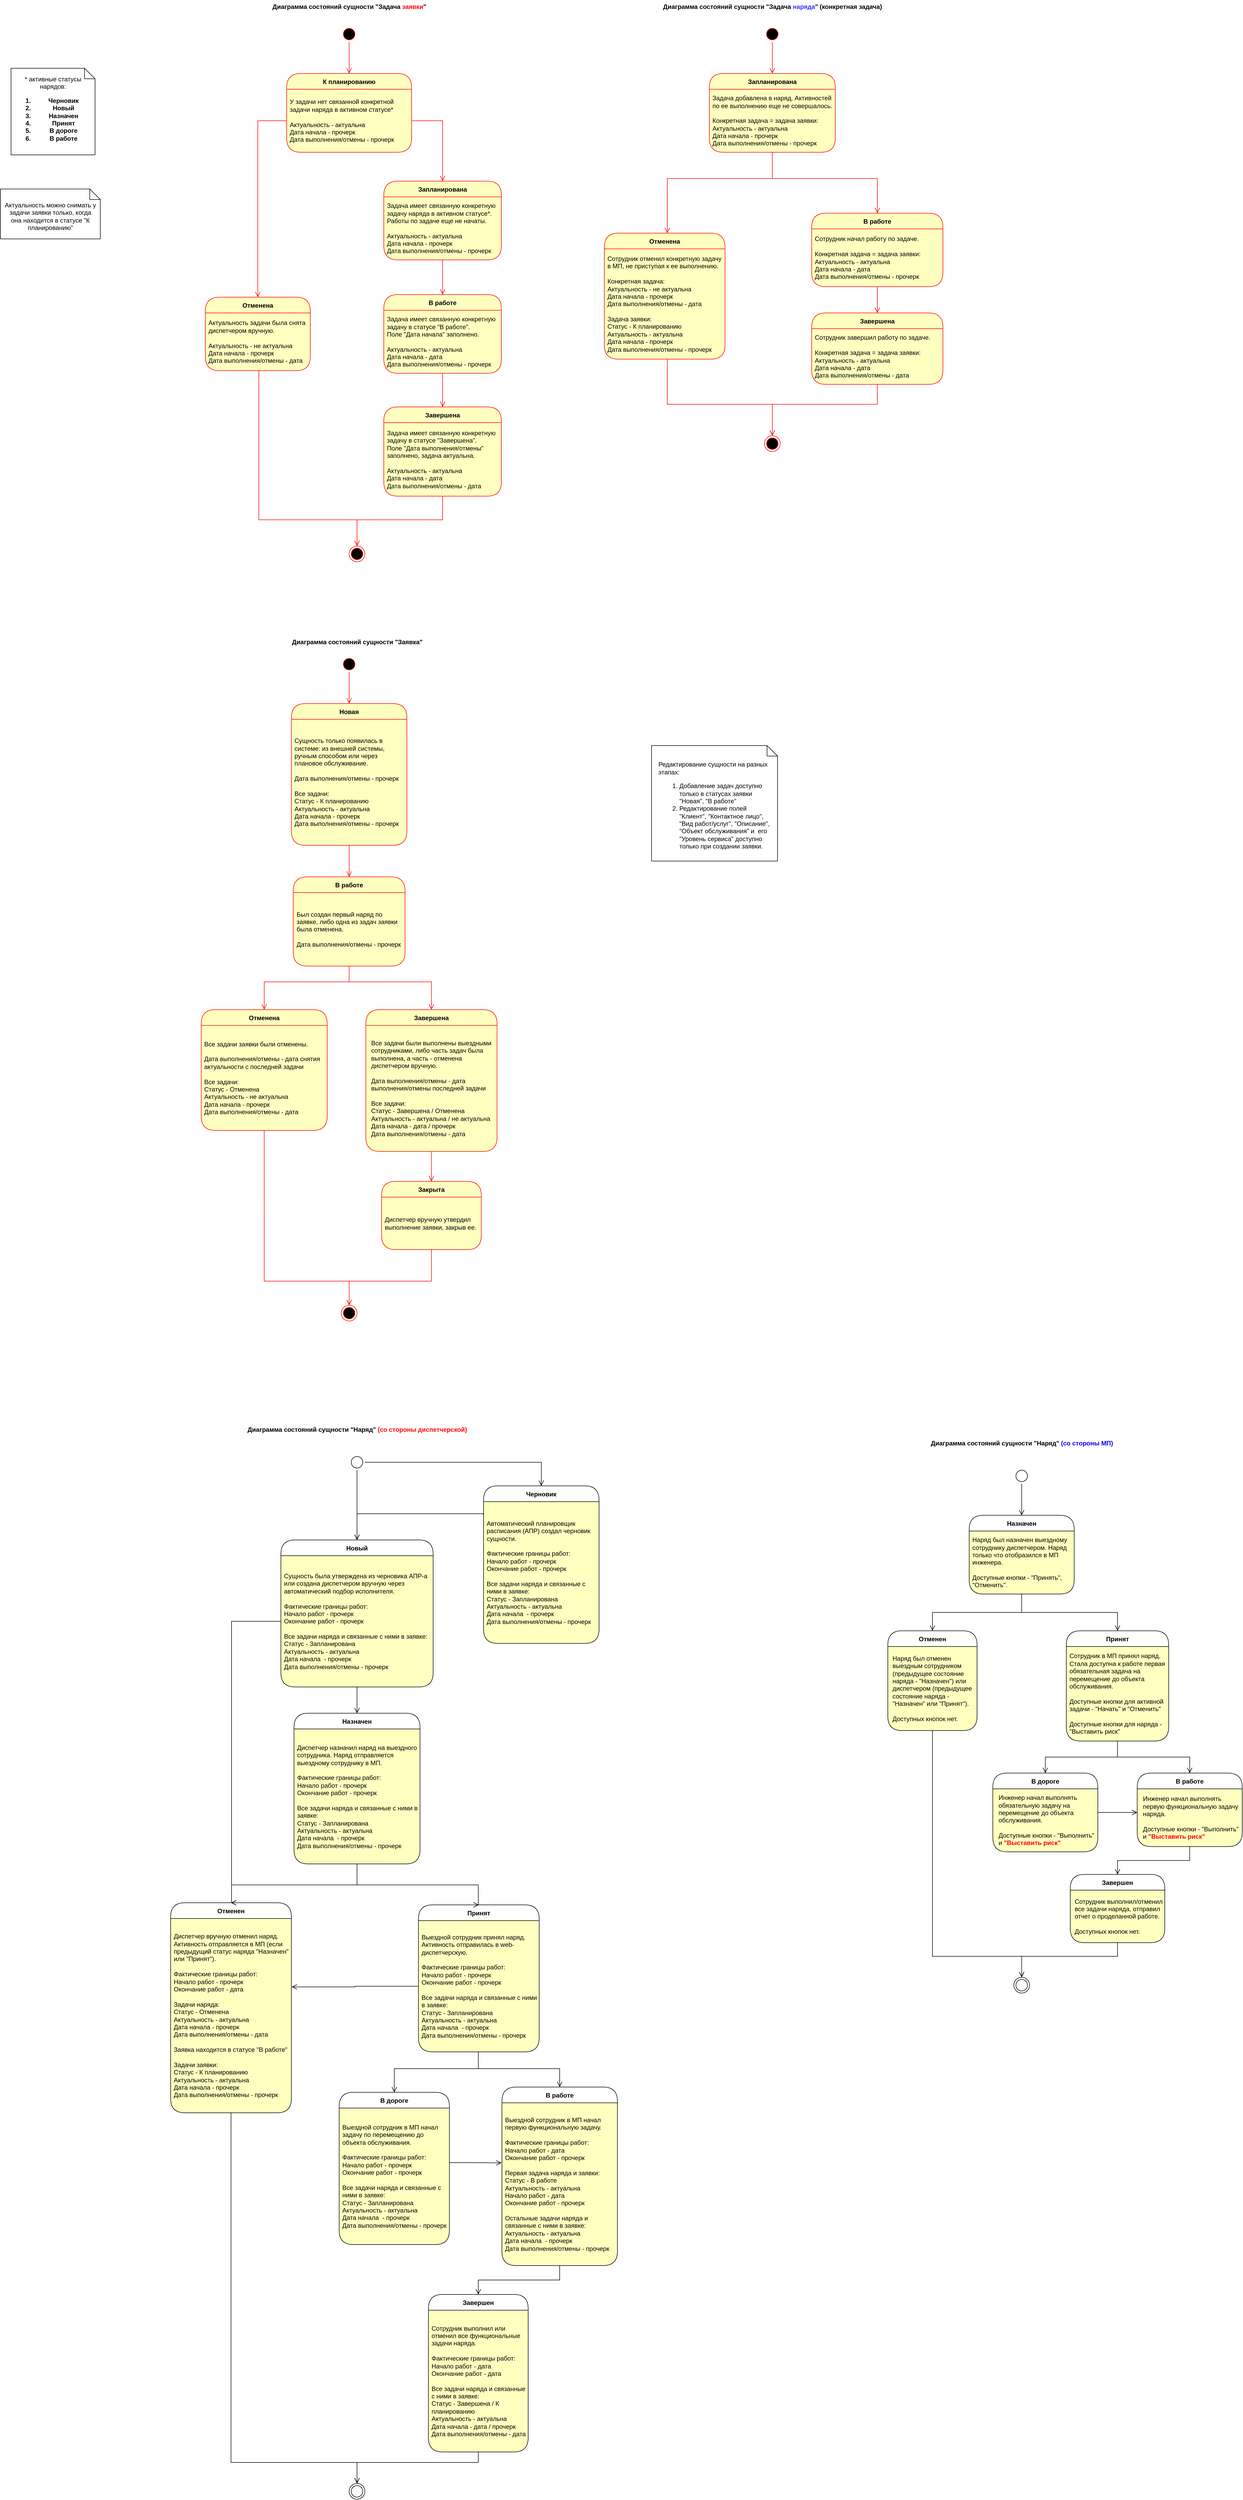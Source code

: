 <mxfile version="22.1.11" type="github">
  <diagram name="Страница 1" id="AgQiqrcBvpjqdOuLyIjS">
    <mxGraphModel dx="1914" dy="2417" grid="1" gridSize="10" guides="1" tooltips="1" connect="1" arrows="1" fold="1" page="0" pageScale="1" pageWidth="583" pageHeight="827" background="none" math="0" shadow="0">
      <root>
        <mxCell id="0" />
        <mxCell id="1" parent="0" />
        <mxCell id="dgGzlgY4AkJJ5bdUNwzD-1" value="Диаграмма состояний сущности &quot;Задача &lt;font color=&quot;#ff0000&quot;&gt;заявки&lt;/font&gt;&quot;" style="text;align=center;fontStyle=1;verticalAlign=middle;spacingLeft=3;spacingRight=3;strokeColor=none;rotatable=0;points=[[0,0.5],[1,0.5]];portConstraint=eastwest;html=1;" parent="1" vertex="1">
          <mxGeometry x="374" y="10" width="80" height="26" as="geometry" />
        </mxCell>
        <mxCell id="dgGzlgY4AkJJ5bdUNwzD-5" value="" style="ellipse;html=1;shape=startState;fillColor=#000000;strokeColor=#ff0000;" parent="1" vertex="1">
          <mxGeometry x="399" y="60" width="30" height="30" as="geometry" />
        </mxCell>
        <mxCell id="dgGzlgY4AkJJ5bdUNwzD-6" value="" style="edgeStyle=orthogonalEdgeStyle;html=1;verticalAlign=bottom;endArrow=open;endSize=8;strokeColor=#ff0000;rounded=0;" parent="1" source="dgGzlgY4AkJJ5bdUNwzD-5" edge="1">
          <mxGeometry relative="1" as="geometry">
            <mxPoint x="414" y="150" as="targetPoint" />
          </mxGeometry>
        </mxCell>
        <mxCell id="dgGzlgY4AkJJ5bdUNwzD-7" value="К планированию" style="swimlane;fontStyle=1;align=center;verticalAlign=middle;childLayout=stackLayout;horizontal=1;startSize=30;horizontalStack=0;resizeParent=0;resizeLast=1;container=0;fontColor=#000000;collapsible=0;rounded=1;arcSize=30;strokeColor=#ff0000;fillColor=#ffffc0;swimlaneFillColor=#ffffc0;dropTarget=0;" parent="1" vertex="1">
          <mxGeometry x="295" y="150" width="238" height="150" as="geometry" />
        </mxCell>
        <mxCell id="dgGzlgY4AkJJ5bdUNwzD-8" value="У задачи нет связанной конкретной задачи наряда в активном статусе*&lt;br&gt;&lt;br&gt;Актуальность - актуальна&lt;br&gt;Дата начала - прочерк&lt;br&gt;Дата выполнения/отмены - прочерк" style="text;html=1;strokeColor=none;fillColor=none;align=left;verticalAlign=middle;spacingLeft=4;spacingRight=4;whiteSpace=wrap;overflow=hidden;rotatable=0;fontColor=#000000;perimeterSpacing=1;" parent="dgGzlgY4AkJJ5bdUNwzD-7" vertex="1">
          <mxGeometry y="30" width="238" height="120" as="geometry" />
        </mxCell>
        <mxCell id="dgGzlgY4AkJJ5bdUNwzD-9" value="" style="edgeStyle=orthogonalEdgeStyle;html=1;verticalAlign=bottom;endArrow=open;endSize=8;strokeColor=#ff0000;rounded=0;entryX=0.5;entryY=0;entryDx=0;entryDy=0;exitX=1;exitY=0.5;exitDx=0;exitDy=0;" parent="1" source="dgGzlgY4AkJJ5bdUNwzD-8" target="dgGzlgY4AkJJ5bdUNwzD-11" edge="1">
          <mxGeometry relative="1" as="geometry">
            <mxPoint x="414" y="360" as="targetPoint" />
          </mxGeometry>
        </mxCell>
        <mxCell id="dgGzlgY4AkJJ5bdUNwzD-11" value="Запланирована" style="swimlane;fontStyle=1;align=center;verticalAlign=middle;childLayout=stackLayout;horizontal=1;startSize=30;horizontalStack=0;resizeParent=0;resizeLast=1;container=0;fontColor=#000000;collapsible=0;rounded=1;arcSize=30;strokeColor=#ff0000;fillColor=#ffffc0;swimlaneFillColor=#ffffc0;dropTarget=0;" parent="1" vertex="1">
          <mxGeometry x="480" y="355" width="224" height="150" as="geometry" />
        </mxCell>
        <mxCell id="dgGzlgY4AkJJ5bdUNwzD-12" value="Задача имеет связанную конкретную задачу наряда в активном статусе*.&amp;nbsp;&lt;br&gt;Работы по задаче еще не начаты.&lt;br&gt;&lt;br&gt;Актуальность - актуальна&lt;br&gt;Дата начала - прочерк&lt;br&gt;Дата выполнения/отмены - прочерк" style="text;html=1;strokeColor=none;fillColor=none;align=left;verticalAlign=middle;spacingLeft=4;spacingRight=4;whiteSpace=wrap;overflow=hidden;rotatable=0;fontColor=#000000;" parent="dgGzlgY4AkJJ5bdUNwzD-11" vertex="1">
          <mxGeometry y="30" width="224" height="120" as="geometry" />
        </mxCell>
        <mxCell id="dgGzlgY4AkJJ5bdUNwzD-13" value="" style="edgeStyle=orthogonalEdgeStyle;html=1;verticalAlign=bottom;endArrow=open;endSize=8;strokeColor=#ff0000;rounded=0;exitX=0.5;exitY=1;exitDx=0;exitDy=0;entryX=0.5;entryY=0;entryDx=0;entryDy=0;" parent="1" source="dgGzlgY4AkJJ5bdUNwzD-12" target="dgGzlgY4AkJJ5bdUNwzD-14" edge="1">
          <mxGeometry relative="1" as="geometry">
            <mxPoint x="590" y="600" as="targetPoint" />
            <Array as="points">
              <mxPoint x="592" y="505" />
            </Array>
          </mxGeometry>
        </mxCell>
        <mxCell id="dgGzlgY4AkJJ5bdUNwzD-14" value="В работе" style="swimlane;fontStyle=1;align=center;verticalAlign=middle;childLayout=stackLayout;horizontal=1;startSize=30;horizontalStack=0;resizeParent=0;resizeLast=1;container=0;fontColor=#000000;collapsible=0;rounded=1;arcSize=30;strokeColor=#ff0000;fillColor=#ffffc0;swimlaneFillColor=#ffffc0;dropTarget=0;" parent="1" vertex="1">
          <mxGeometry x="480" y="571" width="224" height="150" as="geometry" />
        </mxCell>
        <mxCell id="dgGzlgY4AkJJ5bdUNwzD-15" value="Задача имеет связанную конкретную задачу в статусе &quot;В работе&quot;.&amp;nbsp;&lt;br&gt;Поле &quot;Дата начала&quot; заполнено.&lt;br&gt;&lt;br&gt;Актуальность - актуальна&lt;br&gt;Дата начала - дата&lt;br&gt;Дата выполнения/отмены - прочерк" style="text;html=1;strokeColor=none;fillColor=none;align=left;verticalAlign=middle;spacingLeft=4;spacingRight=4;whiteSpace=wrap;overflow=hidden;rotatable=0;fontColor=#000000;" parent="dgGzlgY4AkJJ5bdUNwzD-14" vertex="1">
          <mxGeometry y="30" width="224" height="120" as="geometry" />
        </mxCell>
        <mxCell id="dgGzlgY4AkJJ5bdUNwzD-16" value="" style="edgeStyle=orthogonalEdgeStyle;html=1;verticalAlign=bottom;endArrow=open;endSize=8;strokeColor=#ff0000;rounded=0;entryX=0.5;entryY=0;entryDx=0;entryDy=0;" parent="1" source="dgGzlgY4AkJJ5bdUNwzD-14" target="dgGzlgY4AkJJ5bdUNwzD-22" edge="1">
          <mxGeometry relative="1" as="geometry">
            <mxPoint x="592" y="810" as="targetPoint" />
          </mxGeometry>
        </mxCell>
        <mxCell id="dgGzlgY4AkJJ5bdUNwzD-18" value="Отменена" style="swimlane;fontStyle=1;align=center;verticalAlign=middle;childLayout=stackLayout;horizontal=1;startSize=30;horizontalStack=0;resizeParent=0;resizeLast=1;container=0;fontColor=#000000;collapsible=0;rounded=1;arcSize=30;strokeColor=#ff0000;fillColor=#ffffc0;swimlaneFillColor=#ffffc0;dropTarget=0;" parent="1" vertex="1">
          <mxGeometry x="140" y="576" width="200" height="140" as="geometry" />
        </mxCell>
        <mxCell id="dgGzlgY4AkJJ5bdUNwzD-19" value="Актуальность задачи была снята диспетчером вручную.&lt;br&gt;&lt;br&gt;Актуальность - не актуальна&lt;br&gt;Дата начала - прочерк&lt;br&gt;Дата выполнения/отмены - дата" style="text;html=1;strokeColor=none;fillColor=none;align=left;verticalAlign=middle;spacingLeft=4;spacingRight=4;whiteSpace=wrap;overflow=hidden;rotatable=0;fontColor=#000000;" parent="dgGzlgY4AkJJ5bdUNwzD-18" vertex="1">
          <mxGeometry y="30" width="200" height="110" as="geometry" />
        </mxCell>
        <mxCell id="dgGzlgY4AkJJ5bdUNwzD-20" value="" style="edgeStyle=orthogonalEdgeStyle;html=1;verticalAlign=bottom;endArrow=open;endSize=8;strokeColor=#ff0000;rounded=0;entryX=0.5;entryY=0;entryDx=0;entryDy=0;" parent="1" source="dgGzlgY4AkJJ5bdUNwzD-18" target="dgGzlgY4AkJJ5bdUNwzD-25" edge="1">
          <mxGeometry relative="1" as="geometry">
            <mxPoint x="242" y="810" as="targetPoint" />
            <Array as="points">
              <mxPoint x="242" y="1000" />
              <mxPoint x="429" y="1000" />
            </Array>
          </mxGeometry>
        </mxCell>
        <mxCell id="dgGzlgY4AkJJ5bdUNwzD-21" style="edgeStyle=orthogonalEdgeStyle;rounded=0;orthogonalLoop=1;jettySize=auto;html=1;exitX=0;exitY=0.5;exitDx=0;exitDy=0;entryX=0.5;entryY=0;entryDx=0;entryDy=0;endArrow=open;endFill=0;endSize=8;fillColor=#e51400;strokeColor=#FF0000;" parent="1" source="dgGzlgY4AkJJ5bdUNwzD-8" target="dgGzlgY4AkJJ5bdUNwzD-18" edge="1">
          <mxGeometry relative="1" as="geometry" />
        </mxCell>
        <mxCell id="dgGzlgY4AkJJ5bdUNwzD-22" value="Завершена" style="swimlane;fontStyle=1;align=center;verticalAlign=middle;childLayout=stackLayout;horizontal=1;startSize=30;horizontalStack=0;resizeParent=0;resizeLast=1;container=0;fontColor=#000000;collapsible=0;rounded=1;arcSize=30;strokeColor=#ff0000;fillColor=#ffffc0;swimlaneFillColor=#ffffc0;dropTarget=0;" parent="1" vertex="1">
          <mxGeometry x="480" y="785" width="224" height="170" as="geometry" />
        </mxCell>
        <mxCell id="dgGzlgY4AkJJ5bdUNwzD-23" value="Задача имеет связанную конкретную задачу в статусе &quot;Завершена&quot;. &lt;br&gt;Поле &quot;Дата выполнения/отмены&quot; заполнено, задача актуальна.&lt;br&gt;&lt;br&gt;Актуальность - актуальна&lt;br&gt;Дата начала - дата&lt;br&gt;Дата выполнения/отмены - дата" style="text;html=1;strokeColor=none;fillColor=none;align=left;verticalAlign=middle;spacingLeft=4;spacingRight=4;whiteSpace=wrap;overflow=hidden;rotatable=0;fontColor=#000000;" parent="dgGzlgY4AkJJ5bdUNwzD-22" vertex="1">
          <mxGeometry y="30" width="224" height="140" as="geometry" />
        </mxCell>
        <mxCell id="dgGzlgY4AkJJ5bdUNwzD-24" value="" style="edgeStyle=orthogonalEdgeStyle;html=1;verticalAlign=bottom;endArrow=open;endSize=8;strokeColor=#ff0000;rounded=0;entryX=0.5;entryY=0;entryDx=0;entryDy=0;" parent="1" source="dgGzlgY4AkJJ5bdUNwzD-22" target="dgGzlgY4AkJJ5bdUNwzD-25" edge="1">
          <mxGeometry relative="1" as="geometry">
            <mxPoint x="592" y="1020" as="targetPoint" />
            <Array as="points">
              <mxPoint x="592" y="1000" />
              <mxPoint x="429" y="1000" />
            </Array>
          </mxGeometry>
        </mxCell>
        <mxCell id="dgGzlgY4AkJJ5bdUNwzD-25" value="" style="ellipse;html=1;shape=endState;fillColor=#000000;strokeColor=#ff0000;" parent="1" vertex="1">
          <mxGeometry x="414" y="1050" width="30" height="30" as="geometry" />
        </mxCell>
        <mxCell id="dgGzlgY4AkJJ5bdUNwzD-27" value="* активные статусы нарядов:&lt;br style=&quot;border-color: var(--border-color); font-weight: 700;&quot;&gt;&lt;ol style=&quot;border-color: var(--border-color); font-weight: 700;&quot;&gt;&lt;li style=&quot;border-color: var(--border-color);&quot;&gt;Черновик&lt;/li&gt;&lt;li style=&quot;border-color: var(--border-color);&quot;&gt;Новый&lt;/li&gt;&lt;li style=&quot;border-color: var(--border-color);&quot;&gt;Назначен&lt;/li&gt;&lt;li style=&quot;border-color: var(--border-color);&quot;&gt;Принят&lt;/li&gt;&lt;li style=&quot;border-color: var(--border-color);&quot;&gt;В дороге&lt;/li&gt;&lt;li style=&quot;border-color: var(--border-color);&quot;&gt;В работе&lt;/li&gt;&lt;/ol&gt;" style="shape=note;size=20;whiteSpace=wrap;html=1;align=center;" parent="1" vertex="1">
          <mxGeometry x="-230" y="140" width="160" height="165" as="geometry" />
        </mxCell>
        <mxCell id="dgGzlgY4AkJJ5bdUNwzD-29" value="Диаграмма состояний сущности &quot;Задача &lt;font color=&quot;#3333ff&quot;&gt;наряда&lt;/font&gt;&quot; (конкретная задача)" style="text;align=center;fontStyle=1;verticalAlign=middle;spacingLeft=3;spacingRight=3;strokeColor=none;rotatable=0;points=[[0,0.5],[1,0.5]];portConstraint=eastwest;html=1;" parent="1" vertex="1">
          <mxGeometry x="1180" y="10" width="80" height="26" as="geometry" />
        </mxCell>
        <mxCell id="dgGzlgY4AkJJ5bdUNwzD-30" value="" style="ellipse;html=1;shape=startState;fillColor=#000000;strokeColor=#ff0000;" parent="1" vertex="1">
          <mxGeometry x="1205" y="60" width="30" height="30" as="geometry" />
        </mxCell>
        <mxCell id="dgGzlgY4AkJJ5bdUNwzD-31" value="" style="edgeStyle=orthogonalEdgeStyle;html=1;verticalAlign=bottom;endArrow=open;endSize=8;strokeColor=#ff0000;rounded=0;" parent="1" source="dgGzlgY4AkJJ5bdUNwzD-30" edge="1">
          <mxGeometry relative="1" as="geometry">
            <mxPoint x="1220" y="150" as="targetPoint" />
          </mxGeometry>
        </mxCell>
        <mxCell id="dgGzlgY4AkJJ5bdUNwzD-32" value="Запланирована" style="swimlane;fontStyle=1;align=center;verticalAlign=middle;childLayout=stackLayout;horizontal=1;startSize=30;horizontalStack=0;resizeParent=0;resizeLast=1;container=0;fontColor=#000000;collapsible=0;rounded=1;arcSize=30;strokeColor=#ff0000;fillColor=#ffffc0;swimlaneFillColor=#ffffc0;dropTarget=0;" parent="1" vertex="1">
          <mxGeometry x="1100" y="150" width="240" height="150" as="geometry" />
        </mxCell>
        <mxCell id="dgGzlgY4AkJJ5bdUNwzD-33" value="Задача добавлена в наряд. Активностей по ее выполнению еще не совершалось.&lt;br&gt;&lt;br&gt;Конкретная задача = задача заявки:&lt;br&gt;Актуальность - актуальна&lt;br&gt;Дата начала - прочерк&lt;br&gt;Дата выполнения/отмены - прочерк" style="text;html=1;strokeColor=none;fillColor=none;align=left;verticalAlign=middle;spacingLeft=4;spacingRight=4;whiteSpace=wrap;overflow=hidden;rotatable=0;fontColor=#000000;" parent="dgGzlgY4AkJJ5bdUNwzD-32" vertex="1">
          <mxGeometry y="30" width="240" height="120" as="geometry" />
        </mxCell>
        <mxCell id="dgGzlgY4AkJJ5bdUNwzD-34" value="" style="edgeStyle=orthogonalEdgeStyle;html=1;verticalAlign=bottom;endArrow=open;endSize=8;strokeColor=#ff0000;rounded=0;entryX=0.5;entryY=0;entryDx=0;entryDy=0;" parent="1" source="dgGzlgY4AkJJ5bdUNwzD-32" target="dgGzlgY4AkJJ5bdUNwzD-36" edge="1">
          <mxGeometry relative="1" as="geometry">
            <mxPoint x="1220" y="360" as="targetPoint" />
            <Array as="points">
              <mxPoint x="1220" y="350" />
              <mxPoint x="1420" y="350" />
            </Array>
          </mxGeometry>
        </mxCell>
        <mxCell id="dgGzlgY4AkJJ5bdUNwzD-36" value="В работе" style="swimlane;fontStyle=1;align=center;verticalAlign=middle;childLayout=stackLayout;horizontal=1;startSize=30;horizontalStack=0;resizeParent=0;resizeLast=1;container=0;fontColor=#000000;collapsible=0;rounded=1;arcSize=30;strokeColor=#ff0000;fillColor=#ffffc0;swimlaneFillColor=#ffffc0;dropTarget=0;" parent="1" vertex="1">
          <mxGeometry x="1295" y="416" width="250" height="140" as="geometry" />
        </mxCell>
        <mxCell id="dgGzlgY4AkJJ5bdUNwzD-37" value="Сотрудник начал работу по задаче.&lt;br&gt;&lt;br&gt;Конкретная задача = задача заявки:&lt;br&gt;Актуальность - актуальна&lt;br&gt;Дата начала - дата&lt;br&gt;Дата выполнения/отмены - прочерк" style="text;html=1;strokeColor=none;fillColor=none;align=left;verticalAlign=middle;spacingLeft=4;spacingRight=4;whiteSpace=wrap;overflow=hidden;rotatable=0;fontColor=#000000;" parent="dgGzlgY4AkJJ5bdUNwzD-36" vertex="1">
          <mxGeometry y="30" width="250" height="110" as="geometry" />
        </mxCell>
        <mxCell id="dgGzlgY4AkJJ5bdUNwzD-38" value="" style="edgeStyle=orthogonalEdgeStyle;html=1;verticalAlign=bottom;endArrow=open;endSize=8;strokeColor=#ff0000;rounded=0;entryX=0.5;entryY=0;entryDx=0;entryDy=0;" parent="1" source="dgGzlgY4AkJJ5bdUNwzD-36" target="dgGzlgY4AkJJ5bdUNwzD-43" edge="1">
          <mxGeometry relative="1" as="geometry">
            <mxPoint x="1420" y="620" as="targetPoint" />
          </mxGeometry>
        </mxCell>
        <mxCell id="dgGzlgY4AkJJ5bdUNwzD-39" value="Отменена" style="swimlane;fontStyle=1;align=center;verticalAlign=middle;childLayout=stackLayout;horizontal=1;startSize=30;horizontalStack=0;resizeParent=0;resizeLast=1;container=0;fontColor=#000000;collapsible=0;rounded=1;arcSize=30;strokeColor=#ff0000;fillColor=#ffffc0;swimlaneFillColor=#ffffc0;dropTarget=0;" parent="1" vertex="1">
          <mxGeometry x="900" y="454" width="230" height="240" as="geometry" />
        </mxCell>
        <mxCell id="dgGzlgY4AkJJ5bdUNwzD-40" value="Сотрудник отменил конкретную задачу в МП, не приступая к ее выполнению.&amp;nbsp;&lt;br&gt;&lt;br&gt;Конкретная задача:&lt;br&gt;Актуальность - не актуальна&lt;br&gt;Дата начала - прочерк&lt;br&gt;Дата выполнения/отмены - дата&lt;br&gt;&lt;br&gt;Задача заявки:&lt;br&gt;Статус - К планированию&lt;br&gt;Актуальность - актуальна&lt;br&gt;Дата начала - прочерк&lt;br&gt;Дата выполнения/отмены - прочерк" style="text;html=1;strokeColor=none;fillColor=none;align=left;verticalAlign=middle;spacingLeft=4;spacingRight=4;whiteSpace=wrap;overflow=hidden;rotatable=0;fontColor=#000000;" parent="dgGzlgY4AkJJ5bdUNwzD-39" vertex="1">
          <mxGeometry y="30" width="230" height="210" as="geometry" />
        </mxCell>
        <mxCell id="dgGzlgY4AkJJ5bdUNwzD-41" value="" style="edgeStyle=orthogonalEdgeStyle;html=1;verticalAlign=bottom;endArrow=open;endSize=8;strokeColor=#ff0000;rounded=0;entryX=0.5;entryY=0;entryDx=0;entryDy=0;" parent="1" source="dgGzlgY4AkJJ5bdUNwzD-39" target="dgGzlgY4AkJJ5bdUNwzD-46" edge="1">
          <mxGeometry relative="1" as="geometry">
            <mxPoint x="1020" y="620" as="targetPoint" />
            <Array as="points">
              <mxPoint x="1020" y="780" />
              <mxPoint x="1220" y="780" />
            </Array>
          </mxGeometry>
        </mxCell>
        <mxCell id="dgGzlgY4AkJJ5bdUNwzD-42" value="" style="edgeStyle=orthogonalEdgeStyle;html=1;verticalAlign=bottom;endArrow=open;endSize=8;strokeColor=#ff0000;rounded=0;exitX=0.5;exitY=1;exitDx=0;exitDy=0;" parent="1" source="dgGzlgY4AkJJ5bdUNwzD-33" target="dgGzlgY4AkJJ5bdUNwzD-39" edge="1">
          <mxGeometry relative="1" as="geometry">
            <mxPoint x="1430" y="420" as="targetPoint" />
            <mxPoint x="1230" y="300" as="sourcePoint" />
            <Array as="points">
              <mxPoint x="1220" y="350" />
              <mxPoint x="1020" y="350" />
            </Array>
          </mxGeometry>
        </mxCell>
        <mxCell id="dgGzlgY4AkJJ5bdUNwzD-43" value="Завершена" style="swimlane;fontStyle=1;align=center;verticalAlign=middle;childLayout=stackLayout;horizontal=1;startSize=30;horizontalStack=0;resizeParent=0;resizeLast=1;container=0;fontColor=#000000;collapsible=0;rounded=1;arcSize=30;strokeColor=#ff0000;fillColor=#ffffc0;swimlaneFillColor=#ffffc0;dropTarget=0;" parent="1" vertex="1">
          <mxGeometry x="1295" y="606" width="250" height="136" as="geometry" />
        </mxCell>
        <mxCell id="dgGzlgY4AkJJ5bdUNwzD-44" value="Сотрудник завершил работу по задаче.&lt;br&gt;&lt;br&gt;Конкретная задача = задача заявки:&lt;br&gt;Актуальность - актуальна&lt;br&gt;Дата начала - дата&lt;br&gt;Дата выполнения/отмены - дата" style="text;html=1;strokeColor=none;fillColor=none;align=left;verticalAlign=middle;spacingLeft=4;spacingRight=4;whiteSpace=wrap;overflow=hidden;rotatable=0;fontColor=#000000;" parent="dgGzlgY4AkJJ5bdUNwzD-43" vertex="1">
          <mxGeometry y="30" width="250" height="106" as="geometry" />
        </mxCell>
        <mxCell id="dgGzlgY4AkJJ5bdUNwzD-45" value="" style="edgeStyle=orthogonalEdgeStyle;html=1;verticalAlign=bottom;endArrow=open;endSize=8;strokeColor=#ff0000;rounded=0;entryX=0.5;entryY=0;entryDx=0;entryDy=0;" parent="1" source="dgGzlgY4AkJJ5bdUNwzD-43" target="dgGzlgY4AkJJ5bdUNwzD-46" edge="1">
          <mxGeometry relative="1" as="geometry">
            <mxPoint x="1420" y="830" as="targetPoint" />
            <Array as="points">
              <mxPoint x="1420" y="780" />
              <mxPoint x="1220" y="780" />
            </Array>
          </mxGeometry>
        </mxCell>
        <mxCell id="dgGzlgY4AkJJ5bdUNwzD-46" value="" style="ellipse;html=1;shape=endState;fillColor=#000000;strokeColor=#ff0000;" parent="1" vertex="1">
          <mxGeometry x="1205" y="840" width="30" height="30" as="geometry" />
        </mxCell>
        <mxCell id="dgGzlgY4AkJJ5bdUNwzD-47" value="Диаграмма состояний сущности &quot;Заявка&quot;" style="text;align=center;fontStyle=1;verticalAlign=middle;spacingLeft=3;spacingRight=3;strokeColor=none;rotatable=0;points=[[0,0.5],[1,0.5]];portConstraint=eastwest;html=1;" parent="1" vertex="1">
          <mxGeometry x="389" y="1220" width="80" height="26" as="geometry" />
        </mxCell>
        <mxCell id="dgGzlgY4AkJJ5bdUNwzD-48" value="" style="ellipse;html=1;shape=startState;fillColor=#000000;strokeColor=#ff0000;" parent="1" vertex="1">
          <mxGeometry x="399" y="1260" width="30" height="30" as="geometry" />
        </mxCell>
        <mxCell id="dgGzlgY4AkJJ5bdUNwzD-49" value="" style="edgeStyle=orthogonalEdgeStyle;html=1;verticalAlign=bottom;endArrow=open;endSize=8;strokeColor=#ff0000;rounded=0;entryX=0.5;entryY=0;entryDx=0;entryDy=0;" parent="1" source="dgGzlgY4AkJJ5bdUNwzD-48" target="dgGzlgY4AkJJ5bdUNwzD-50" edge="1">
          <mxGeometry relative="1" as="geometry">
            <mxPoint x="414" y="1350" as="targetPoint" />
          </mxGeometry>
        </mxCell>
        <mxCell id="dgGzlgY4AkJJ5bdUNwzD-50" value="Новая" style="swimlane;fontStyle=1;align=center;verticalAlign=middle;childLayout=stackLayout;horizontal=1;startSize=30;horizontalStack=0;resizeParent=0;resizeLast=1;container=0;fontColor=#000000;collapsible=0;rounded=1;arcSize=30;strokeColor=#ff0000;fillColor=#ffffc0;swimlaneFillColor=#ffffc0;dropTarget=0;" parent="1" vertex="1">
          <mxGeometry x="304" y="1350" width="220" height="270" as="geometry" />
        </mxCell>
        <mxCell id="dgGzlgY4AkJJ5bdUNwzD-51" value="Сущность только появилась в системе: из внешней системы, ручным способом или через плановое обслуживание.&lt;br&gt;&lt;br&gt;Дата выполнения/отмены - прочерк&lt;br&gt;&lt;br&gt;Все задачи:&lt;br&gt;Статус - К планированию&lt;br&gt;Актуальность - актуальна&lt;br&gt;Дата начала - прочерк&lt;br&gt;Дата выполнения/отмены - прочерк&lt;br&gt;" style="text;html=1;strokeColor=none;fillColor=none;align=left;verticalAlign=middle;spacingLeft=4;spacingRight=4;whiteSpace=wrap;overflow=hidden;rotatable=0;fontColor=#000000;" parent="dgGzlgY4AkJJ5bdUNwzD-50" vertex="1">
          <mxGeometry y="30" width="220" height="240" as="geometry" />
        </mxCell>
        <mxCell id="dgGzlgY4AkJJ5bdUNwzD-52" value="" style="edgeStyle=orthogonalEdgeStyle;html=1;verticalAlign=bottom;endArrow=open;endSize=8;strokeColor=#ff0000;rounded=0;entryX=0.5;entryY=0;entryDx=0;entryDy=0;exitX=0.5;exitY=1;exitDx=0;exitDy=0;" parent="1" source="dgGzlgY4AkJJ5bdUNwzD-51" target="dgGzlgY4AkJJ5bdUNwzD-54" edge="1">
          <mxGeometry relative="1" as="geometry">
            <mxPoint x="418" y="1680" as="targetPoint" />
            <mxPoint x="438.059" y="1670" as="sourcePoint" />
          </mxGeometry>
        </mxCell>
        <mxCell id="dgGzlgY4AkJJ5bdUNwzD-53" value="" style="edgeStyle=orthogonalEdgeStyle;html=1;verticalAlign=bottom;endArrow=open;endSize=8;strokeColor=#ff0000;rounded=0;entryX=0.5;entryY=0;entryDx=0;entryDy=0;exitX=0.5;exitY=1;exitDx=0;exitDy=0;" parent="1" source="dgGzlgY4AkJJ5bdUNwzD-55" target="dgGzlgY4AkJJ5bdUNwzD-56" edge="1">
          <mxGeometry relative="1" as="geometry">
            <mxPoint x="415.5" y="1950" as="targetPoint" />
            <mxPoint x="411.5" y="1870" as="sourcePoint" />
            <Array as="points">
              <mxPoint x="414" y="1880" />
              <mxPoint x="571" y="1880" />
            </Array>
          </mxGeometry>
        </mxCell>
        <mxCell id="dgGzlgY4AkJJ5bdUNwzD-54" value="В работе" style="swimlane;fontStyle=1;align=center;verticalAlign=middle;childLayout=stackLayout;horizontal=1;startSize=30;horizontalStack=0;resizeParent=0;resizeLast=1;container=0;fontColor=#000000;collapsible=0;rounded=1;arcSize=30;strokeColor=#ff0000;fillColor=#ffffc0;swimlaneFillColor=#ffffc0;dropTarget=0;" parent="1" vertex="1">
          <mxGeometry x="307.5" y="1680" width="213" height="170" as="geometry" />
        </mxCell>
        <mxCell id="dgGzlgY4AkJJ5bdUNwzD-55" value="Был создан первый наряд по заявке, либо одна из задач заявки была отменена.&amp;nbsp;&lt;br&gt;&lt;br&gt;Дата выполнения/отмены - прочерк&lt;br&gt;" style="text;html=1;strokeColor=none;fillColor=none;align=left;verticalAlign=middle;spacingLeft=4;spacingRight=4;whiteSpace=wrap;overflow=hidden;rotatable=0;fontColor=#000000;" parent="dgGzlgY4AkJJ5bdUNwzD-54" vertex="1">
          <mxGeometry y="30" width="213" height="140" as="geometry" />
        </mxCell>
        <mxCell id="dgGzlgY4AkJJ5bdUNwzD-56" value="Завершена" style="swimlane;fontStyle=1;align=center;verticalAlign=middle;childLayout=stackLayout;horizontal=1;startSize=30;horizontalStack=0;resizeParent=0;resizeLast=1;container=0;fontColor=#000000;collapsible=0;rounded=1;arcSize=30;strokeColor=#ff0000;fillColor=#ffffc0;swimlaneFillColor=#ffffc0;dropTarget=0;" parent="1" vertex="1">
          <mxGeometry x="445.75" y="1933" width="250" height="270" as="geometry" />
        </mxCell>
        <mxCell id="dgGzlgY4AkJJ5bdUNwzD-57" value="Все задачи были выполнены выездными сотрудниками, либо часть задач была выполнена, а часть - отменена диспетчером вручную.&lt;br&gt;&lt;br&gt;Дата выполнения/отмены - дата выполнения/отмены последней задачи&lt;br&gt;&lt;br&gt;Все задачи:&lt;br&gt;Статус - Завершена / Отменена&lt;br&gt;Актуальность - актуальна / не актуальна&lt;br&gt;Дата начала - дата / прочерк&lt;br&gt;Дата выполнения/отмены - дата&lt;br&gt;" style="text;html=1;strokeColor=none;fillColor=none;align=left;verticalAlign=middle;spacingLeft=8;spacingRight=4;whiteSpace=wrap;overflow=hidden;rotatable=0;fontColor=#000000;" parent="dgGzlgY4AkJJ5bdUNwzD-56" vertex="1">
          <mxGeometry y="30" width="250" height="240" as="geometry" />
        </mxCell>
        <mxCell id="dgGzlgY4AkJJ5bdUNwzD-58" value="" style="edgeStyle=orthogonalEdgeStyle;html=1;verticalAlign=bottom;endArrow=open;endSize=8;strokeColor=#ff0000;rounded=0;entryX=0.5;entryY=0;entryDx=0;entryDy=0;exitX=0.5;exitY=1;exitDx=0;exitDy=0;" parent="1" source="dgGzlgY4AkJJ5bdUNwzD-57" target="dgGzlgY4AkJJ5bdUNwzD-63" edge="1">
          <mxGeometry relative="1" as="geometry">
            <mxPoint x="624" y="2360" as="targetPoint" />
            <mxPoint x="660" y="2290" as="sourcePoint" />
          </mxGeometry>
        </mxCell>
        <mxCell id="dgGzlgY4AkJJ5bdUNwzD-59" value="Отменена" style="swimlane;fontStyle=1;align=center;verticalAlign=middle;childLayout=stackLayout;horizontal=1;startSize=30;horizontalStack=0;resizeParent=0;resizeLast=1;container=0;fontColor=#000000;collapsible=0;rounded=1;arcSize=30;strokeColor=#ff0000;fillColor=#ffffc0;swimlaneFillColor=#ffffc0;dropTarget=0;" parent="1" vertex="1">
          <mxGeometry x="132.25" y="1933" width="240" height="230" as="geometry" />
        </mxCell>
        <mxCell id="dgGzlgY4AkJJ5bdUNwzD-60" value="Все задачи заявки были отменены.&amp;nbsp;&lt;br&gt;&lt;br&gt;Дата выполнения/отмены - дата снятия актуальности с последней задачи&lt;br&gt;&lt;br&gt;Все задачи:&lt;br&gt;Статус - Отменена&lt;br&gt;Актуальность - не актуальна&lt;br&gt;Дата начала - прочерк&lt;br&gt;Дата выполнения/отмены - дата&lt;br&gt;" style="text;html=1;strokeColor=none;fillColor=none;align=left;verticalAlign=middle;spacingLeft=4;spacingRight=4;whiteSpace=wrap;overflow=hidden;rotatable=0;fontColor=#000000;" parent="dgGzlgY4AkJJ5bdUNwzD-59" vertex="1">
          <mxGeometry y="30" width="240" height="200" as="geometry" />
        </mxCell>
        <mxCell id="dgGzlgY4AkJJ5bdUNwzD-61" value="" style="edgeStyle=orthogonalEdgeStyle;html=1;verticalAlign=bottom;endArrow=open;endSize=8;strokeColor=#ff0000;rounded=0;exitX=0.5;exitY=1;exitDx=0;exitDy=0;entryX=0.5;entryY=0;entryDx=0;entryDy=0;" parent="1" source="dgGzlgY4AkJJ5bdUNwzD-60" target="dgGzlgY4AkJJ5bdUNwzD-66" edge="1">
          <mxGeometry relative="1" as="geometry">
            <mxPoint x="252.75" y="2240" as="targetPoint" />
            <mxPoint x="251.279" y="2139" as="sourcePoint" />
            <Array as="points">
              <mxPoint x="252" y="2450" />
              <mxPoint x="414" y="2450" />
            </Array>
          </mxGeometry>
        </mxCell>
        <mxCell id="dgGzlgY4AkJJ5bdUNwzD-62" value="" style="edgeStyle=orthogonalEdgeStyle;html=1;verticalAlign=bottom;endArrow=open;endSize=8;strokeColor=#ff0000;rounded=0;exitX=0.5;exitY=1;exitDx=0;exitDy=0;entryX=0.5;entryY=0;entryDx=0;entryDy=0;" parent="1" source="dgGzlgY4AkJJ5bdUNwzD-55" target="dgGzlgY4AkJJ5bdUNwzD-59" edge="1">
          <mxGeometry relative="1" as="geometry">
            <mxPoint x="41.5" y="1950" as="targetPoint" />
            <mxPoint x="411.5" y="1870" as="sourcePoint" />
            <Array as="points">
              <mxPoint x="414" y="1880" />
              <mxPoint x="252" y="1880" />
            </Array>
          </mxGeometry>
        </mxCell>
        <mxCell id="dgGzlgY4AkJJ5bdUNwzD-63" value="Закрыта" style="swimlane;fontStyle=1;align=center;verticalAlign=middle;childLayout=stackLayout;horizontal=1;startSize=30;horizontalStack=0;resizeParent=0;resizeLast=1;container=0;fontColor=#000000;collapsible=0;rounded=1;arcSize=30;strokeColor=#ff0000;fillColor=#ffffc0;swimlaneFillColor=#ffffc0;dropTarget=0;" parent="1" vertex="1">
          <mxGeometry x="475.75" y="2260" width="190" height="130" as="geometry" />
        </mxCell>
        <mxCell id="dgGzlgY4AkJJ5bdUNwzD-64" value="Диспетчер вручную утвердил выполнение заявки, закрыв ее.&amp;nbsp;" style="text;html=1;strokeColor=none;fillColor=none;align=left;verticalAlign=middle;spacingLeft=4;spacingRight=4;whiteSpace=wrap;overflow=hidden;rotatable=0;fontColor=#000000;" parent="dgGzlgY4AkJJ5bdUNwzD-63" vertex="1">
          <mxGeometry y="30" width="190" height="100" as="geometry" />
        </mxCell>
        <mxCell id="dgGzlgY4AkJJ5bdUNwzD-65" value="" style="edgeStyle=orthogonalEdgeStyle;html=1;verticalAlign=bottom;endArrow=open;endSize=8;strokeColor=#ff0000;rounded=0;entryX=0.5;entryY=0;entryDx=0;entryDy=0;" parent="1" source="dgGzlgY4AkJJ5bdUNwzD-63" target="dgGzlgY4AkJJ5bdUNwzD-66" edge="1">
          <mxGeometry relative="1" as="geometry">
            <mxPoint x="624" y="2480" as="targetPoint" />
            <Array as="points">
              <mxPoint x="571" y="2450" />
              <mxPoint x="414" y="2450" />
            </Array>
          </mxGeometry>
        </mxCell>
        <mxCell id="dgGzlgY4AkJJ5bdUNwzD-66" value="" style="ellipse;html=1;shape=endState;fillColor=#000000;strokeColor=#ff0000;" parent="1" vertex="1">
          <mxGeometry x="399" y="2496" width="30" height="30" as="geometry" />
        </mxCell>
        <mxCell id="dgGzlgY4AkJJ5bdUNwzD-67" value="Редактирование сущности на разных этапах:&lt;br&gt;&lt;ol&gt;&lt;li&gt;Добавление задач доступно только в статусах заявки &quot;Новая&quot;, &quot;В работе&quot;&lt;br&gt;&lt;/li&gt;&lt;li&gt;Редактирование полей &quot;Клиент&quot;, &quot;Контактное лицо&quot;, &quot;Вид работ/услуг&quot;, &quot;Описание&quot;, &quot;Объект обслуживания&quot; и&amp;nbsp; его &quot;Уровень сервиса&quot; доступно только при создании заявки.&lt;/li&gt;&lt;/ol&gt;" style="shape=note;size=20;whiteSpace=wrap;html=1;align=left;spacingLeft=3;spacingRight=0;spacing=10;spacingTop=5;spacingBottom=-15;" parent="1" vertex="1">
          <mxGeometry x="990" y="1430" width="240" height="220" as="geometry" />
        </mxCell>
        <mxCell id="dgGzlgY4AkJJ5bdUNwzD-69" value="Диаграмма состояний сущности &quot;Наряд&quot; &lt;font color=&quot;#ff0000&quot;&gt;(со стороны диспетчерской)&lt;/font&gt;" style="text;align=center;fontStyle=1;verticalAlign=middle;spacingLeft=3;spacingRight=3;rotatable=0;points=[[0,0.5],[1,0.5]];portConstraint=eastwest;html=1;" parent="1" vertex="1">
          <mxGeometry x="389" y="2720" width="80" height="26" as="geometry" />
        </mxCell>
        <mxCell id="dgGzlgY4AkJJ5bdUNwzD-70" value="" style="ellipse;html=1;shape=endState;" parent="1" vertex="1">
          <mxGeometry x="414" y="4740" width="30" height="30" as="geometry" />
        </mxCell>
        <mxCell id="dgGzlgY4AkJJ5bdUNwzD-71" value="" style="ellipse;html=1;shape=startState;" parent="1" vertex="1">
          <mxGeometry x="414" y="2780" width="30" height="30" as="geometry" />
        </mxCell>
        <mxCell id="dgGzlgY4AkJJ5bdUNwzD-72" value="" style="edgeStyle=orthogonalEdgeStyle;html=1;verticalAlign=bottom;endArrow=open;endSize=8;rounded=0;entryX=0.5;entryY=0;entryDx=0;entryDy=0;" parent="1" source="dgGzlgY4AkJJ5bdUNwzD-71" target="dgGzlgY4AkJJ5bdUNwzD-73" edge="1">
          <mxGeometry relative="1" as="geometry">
            <mxPoint x="459" y="2870" as="targetPoint" />
          </mxGeometry>
        </mxCell>
        <mxCell id="dgGzlgY4AkJJ5bdUNwzD-73" value="Черновик" style="swimlane;fontStyle=1;align=center;verticalAlign=middle;childLayout=stackLayout;horizontal=1;startSize=30;horizontalStack=0;resizeParent=0;resizeLast=1;container=0;collapsible=0;rounded=1;arcSize=30;swimlaneFillColor=#ffffc0;dropTarget=0;" parent="1" vertex="1">
          <mxGeometry x="670" y="2840" width="220" height="300" as="geometry" />
        </mxCell>
        <mxCell id="dgGzlgY4AkJJ5bdUNwzD-74" value="Автоматический планировщик расписания (АПР) создал черновик сущности.&amp;nbsp;&lt;br&gt;&lt;br&gt;Фактические границы работ:&lt;br&gt;Начало работ - прочерк&lt;br&gt;Окончание работ - прочерк&lt;br&gt;&lt;br&gt;Все задачи наряда и связанные с ними в заявке:&lt;br&gt;Статус - Запланирована&lt;br&gt;Актуальность - актуальна&lt;br&gt;Дата начала&amp;nbsp; - прочерк&lt;br&gt;Дата выполнения/отмены - прочерк&lt;br&gt;" style="text;html=1;align=left;verticalAlign=middle;spacingLeft=4;spacingRight=4;whiteSpace=wrap;overflow=hidden;rotatable=0;" parent="dgGzlgY4AkJJ5bdUNwzD-73" vertex="1">
          <mxGeometry y="30" width="220" height="270" as="geometry" />
        </mxCell>
        <mxCell id="dgGzlgY4AkJJ5bdUNwzD-75" value="" style="edgeStyle=orthogonalEdgeStyle;html=1;verticalAlign=bottom;endArrow=open;endSize=8;rounded=0;exitX=-0.003;exitY=0.093;exitDx=0;exitDy=0;entryX=0.5;entryY=0;entryDx=0;entryDy=0;exitPerimeter=0;" parent="1" source="dgGzlgY4AkJJ5bdUNwzD-74" target="dgGzlgY4AkJJ5bdUNwzD-76" edge="1">
          <mxGeometry relative="1" as="geometry">
            <mxPoint x="536" y="3200" as="targetPoint" />
            <mxPoint x="646" y="3270.0" as="sourcePoint" />
            <Array as="points">
              <mxPoint x="429" y="2893" />
            </Array>
          </mxGeometry>
        </mxCell>
        <mxCell id="dgGzlgY4AkJJ5bdUNwzD-76" value="Новый" style="swimlane;fontStyle=1;align=center;verticalAlign=middle;childLayout=stackLayout;horizontal=1;startSize=30;horizontalStack=0;resizeParent=0;resizeLast=1;container=0;collapsible=0;rounded=1;arcSize=30;swimlaneFillColor=#ffffc0;dropTarget=0;" parent="1" vertex="1">
          <mxGeometry x="284" y="2943" width="290" height="280" as="geometry" />
        </mxCell>
        <mxCell id="dgGzlgY4AkJJ5bdUNwzD-77" value="Сущность была утверждена из черновика АПР-а&amp;nbsp; или создана диспетчером вручную через автоматический подбор исполнителя.&lt;br&gt;&lt;br&gt;Фактические границы работ:&lt;br&gt;Начало работ - прочерк&lt;br&gt;Окончание работ - прочерк&lt;br&gt;&lt;br&gt;Все задачи наряда и связанные с ними в заявке:&lt;br style=&quot;border-color: var(--border-color);&quot;&gt;Статус - Запланирована&lt;br style=&quot;border-color: var(--border-color);&quot;&gt;Актуальность - актуальна&lt;br style=&quot;border-color: var(--border-color);&quot;&gt;Дата начала&amp;nbsp; - прочерк&lt;br style=&quot;border-color: var(--border-color);&quot;&gt;Дата выполнения/отмены - прочерк&lt;br style=&quot;border-color: var(--border-color);&quot;&gt;" style="text;html=1;align=left;verticalAlign=middle;spacingLeft=4;spacingRight=4;whiteSpace=wrap;overflow=hidden;rotatable=0;" parent="dgGzlgY4AkJJ5bdUNwzD-76" vertex="1">
          <mxGeometry y="30" width="290" height="250" as="geometry" />
        </mxCell>
        <mxCell id="dgGzlgY4AkJJ5bdUNwzD-78" value="" style="edgeStyle=orthogonalEdgeStyle;html=1;verticalAlign=bottom;endArrow=open;endSize=8;rounded=0;exitX=0.5;exitY=1;exitDx=0;exitDy=0;entryX=0.5;entryY=0;entryDx=0;entryDy=0;" parent="1" source="dgGzlgY4AkJJ5bdUNwzD-77" target="dgGzlgY4AkJJ5bdUNwzD-79" edge="1">
          <mxGeometry relative="1" as="geometry">
            <mxPoint x="490" y="3270" as="targetPoint" />
            <mxPoint x="429" y="3290" as="sourcePoint" />
            <Array as="points" />
          </mxGeometry>
        </mxCell>
        <mxCell id="dgGzlgY4AkJJ5bdUNwzD-79" value="Назначен" style="swimlane;fontStyle=1;align=center;verticalAlign=middle;childLayout=stackLayout;horizontal=1;startSize=30;horizontalStack=0;resizeParent=0;resizeLast=1;container=0;collapsible=0;rounded=1;arcSize=30;swimlaneFillColor=#ffffc0;dropTarget=0;" parent="1" vertex="1">
          <mxGeometry x="309" y="3273" width="240" height="287" as="geometry" />
        </mxCell>
        <mxCell id="dgGzlgY4AkJJ5bdUNwzD-80" value="Диспетчер назначил наряд на выездного сотрудника. Наряд отправляется выездному сотруднику в МП.&amp;nbsp;&lt;br&gt;&lt;br&gt;Фактические границы работ:&lt;br&gt;Начало работ - прочерк&lt;br&gt;Окончание работ - прочерк&lt;br&gt;&lt;br&gt;Все задачи наряда и связанные с ними в заявке:&lt;br style=&quot;border-color: var(--border-color);&quot;&gt;Статус - Запланирована&lt;br style=&quot;border-color: var(--border-color);&quot;&gt;Актуальность - актуальна&lt;br style=&quot;border-color: var(--border-color);&quot;&gt;Дата начала&amp;nbsp; - прочерк&lt;br style=&quot;border-color: var(--border-color);&quot;&gt;Дата выполнения/отмены - прочерк&lt;br&gt;" style="text;html=1;align=left;verticalAlign=middle;spacingLeft=4;spacingRight=4;whiteSpace=wrap;overflow=hidden;rotatable=0;" parent="dgGzlgY4AkJJ5bdUNwzD-79" vertex="1">
          <mxGeometry y="30" width="240" height="257" as="geometry" />
        </mxCell>
        <mxCell id="dgGzlgY4AkJJ5bdUNwzD-81" value="" style="edgeStyle=orthogonalEdgeStyle;html=1;verticalAlign=bottom;endArrow=open;endSize=8;rounded=0;entryX=0.5;entryY=0;entryDx=0;entryDy=0;" parent="1" source="dgGzlgY4AkJJ5bdUNwzD-79" target="dgGzlgY4AkJJ5bdUNwzD-82" edge="1">
          <mxGeometry relative="1" as="geometry">
            <mxPoint x="190" y="3740" as="targetPoint" />
            <Array as="points">
              <mxPoint x="429" y="3600" />
              <mxPoint x="190" y="3600" />
              <mxPoint x="190" y="3634" />
            </Array>
          </mxGeometry>
        </mxCell>
        <mxCell id="dgGzlgY4AkJJ5bdUNwzD-82" value="Отменен" style="swimlane;fontStyle=1;align=center;verticalAlign=middle;childLayout=stackLayout;horizontal=1;startSize=30;horizontalStack=0;resizeParent=0;resizeLast=1;container=0;collapsible=0;rounded=1;arcSize=30;swimlaneFillColor=#ffffc0;dropTarget=0;" parent="1" vertex="1">
          <mxGeometry x="74" y="3634" width="230" height="400" as="geometry" />
        </mxCell>
        <mxCell id="dgGzlgY4AkJJ5bdUNwzD-83" value="Диспетчер вручную отменил наряд. Активность отправляется в МП (если предыдущий статус наряда &quot;Назначен&quot; или &quot;Принят&quot;).&lt;br&gt;&lt;br&gt;Фактические границы работ:&lt;br&gt;Начало работ - прочерк&lt;br&gt;Окончание работ - дата&lt;br&gt;&lt;br&gt;Задачи наряда:&lt;br&gt;Статус - Отменена&lt;br&gt;Актуальность - актуальна&lt;br&gt;Дата начала - прочерк&lt;br&gt;Дата выполнения/отмены - дата&lt;br&gt;&lt;br&gt;Заявка находится в статусе &quot;В работе&quot;&lt;br&gt;&lt;br&gt;Задачи заявки:&lt;br&gt;Статус - К планированию&lt;br&gt;Актуальность - актуальна&lt;br&gt;Дата начала - прочерк&lt;br&gt;Дата выполнения/отмены - прочерк&lt;br&gt;" style="text;html=1;align=left;verticalAlign=middle;spacingLeft=4;spacingRight=4;whiteSpace=wrap;overflow=hidden;rotatable=0;" parent="dgGzlgY4AkJJ5bdUNwzD-82" vertex="1">
          <mxGeometry y="30" width="230" height="370" as="geometry" />
        </mxCell>
        <mxCell id="dgGzlgY4AkJJ5bdUNwzD-84" value="" style="edgeStyle=orthogonalEdgeStyle;html=1;verticalAlign=bottom;endArrow=open;endSize=8;rounded=0;exitX=0.5;exitY=1;exitDx=0;exitDy=0;" parent="1" source="dgGzlgY4AkJJ5bdUNwzD-83" edge="1">
          <mxGeometry relative="1" as="geometry">
            <mxPoint x="429" y="4740" as="targetPoint" />
            <mxPoint x="188.71" y="4160" as="sourcePoint" />
            <Array as="points">
              <mxPoint x="189" y="4700" />
              <mxPoint x="429" y="4700" />
            </Array>
          </mxGeometry>
        </mxCell>
        <mxCell id="dgGzlgY4AkJJ5bdUNwzD-85" value="Принят" style="swimlane;fontStyle=1;align=center;verticalAlign=middle;childLayout=stackLayout;horizontal=1;startSize=30;horizontalStack=0;resizeParent=0;resizeLast=1;container=0;collapsible=0;rounded=1;arcSize=30;swimlaneFillColor=#ffffc0;dropTarget=0;" parent="1" vertex="1">
          <mxGeometry x="546" y="3638" width="230" height="280" as="geometry" />
        </mxCell>
        <mxCell id="dgGzlgY4AkJJ5bdUNwzD-86" value="Выездной сотрудник принял наряд. Активность отправилась в web-диспетчерскую.&amp;nbsp;&lt;br&gt;&lt;br&gt;Фактические границы работ:&lt;br&gt;Начало работ - прочерк&lt;br&gt;Окончание работ - прочерк&lt;br&gt;&lt;br&gt;Все задачи наряда и связанные с ними в заявке:&lt;br style=&quot;border-color: var(--border-color);&quot;&gt;Статус - Запланирована&lt;br style=&quot;border-color: var(--border-color);&quot;&gt;Актуальность - актуальна&lt;br style=&quot;border-color: var(--border-color);&quot;&gt;Дата начала&amp;nbsp; - прочерк&lt;br style=&quot;border-color: var(--border-color);&quot;&gt;Дата выполнения/отмены - прочерк&lt;br style=&quot;border-color: var(--border-color);&quot;&gt;" style="text;html=1;align=left;verticalAlign=middle;spacingLeft=4;spacingRight=4;whiteSpace=wrap;overflow=hidden;rotatable=0;" parent="dgGzlgY4AkJJ5bdUNwzD-85" vertex="1">
          <mxGeometry y="30" width="230" height="250" as="geometry" />
        </mxCell>
        <mxCell id="dgGzlgY4AkJJ5bdUNwzD-87" value="" style="edgeStyle=orthogonalEdgeStyle;html=1;verticalAlign=bottom;endArrow=open;endSize=8;rounded=0;exitX=0;exitY=0.5;exitDx=0;exitDy=0;entryX=1.003;entryY=0.352;entryDx=0;entryDy=0;entryPerimeter=0;" parent="1" source="dgGzlgY4AkJJ5bdUNwzD-86" target="dgGzlgY4AkJJ5bdUNwzD-83" edge="1">
          <mxGeometry relative="1" as="geometry">
            <mxPoint x="890" y="3810" as="targetPoint" />
          </mxGeometry>
        </mxCell>
        <mxCell id="dgGzlgY4AkJJ5bdUNwzD-88" value="В дороге" style="swimlane;fontStyle=1;align=center;verticalAlign=middle;childLayout=stackLayout;horizontal=1;startSize=30;horizontalStack=0;resizeParent=0;resizeLast=1;container=0;collapsible=0;rounded=1;arcSize=30;swimlaneFillColor=#ffffc0;dropTarget=0;" parent="1" vertex="1">
          <mxGeometry x="395" y="3995" width="210" height="290" as="geometry" />
        </mxCell>
        <mxCell id="dgGzlgY4AkJJ5bdUNwzD-89" value="Выездной сотрудник в МП начал задачу по перемещению до объекта обслуживания.&lt;br&gt;&lt;br&gt;Фактические границы работ:&lt;br&gt;Начало работ - прочерк&lt;br&gt;Окончание работ - прочерк&lt;br&gt;&lt;br&gt;Все задачи наряда и связанные с ними в заявке:&lt;br&gt;Статус - Запланирована&lt;br style=&quot;border-color: var(--border-color);&quot;&gt;Актуальность - актуальна&lt;br style=&quot;border-color: var(--border-color);&quot;&gt;Дата начала&amp;nbsp; - прочерк&lt;br style=&quot;border-color: var(--border-color);&quot;&gt;Дата выполнения/отмены - прочерк" style="text;html=1;align=left;verticalAlign=middle;spacingLeft=4;spacingRight=4;whiteSpace=wrap;overflow=hidden;rotatable=0;" parent="dgGzlgY4AkJJ5bdUNwzD-88" vertex="1">
          <mxGeometry y="30" width="210" height="260" as="geometry" />
        </mxCell>
        <mxCell id="dgGzlgY4AkJJ5bdUNwzD-90" value="" style="edgeStyle=orthogonalEdgeStyle;html=1;verticalAlign=bottom;endArrow=open;endSize=8;rounded=0;entryX=-0.004;entryY=0.369;entryDx=0;entryDy=0;entryPerimeter=0;exitX=1.002;exitY=0.4;exitDx=0;exitDy=0;exitPerimeter=0;" parent="1" source="dgGzlgY4AkJJ5bdUNwzD-89" target="dgGzlgY4AkJJ5bdUNwzD-92" edge="1">
          <mxGeometry relative="1" as="geometry">
            <mxPoint x="655" y="4240" as="targetPoint" />
          </mxGeometry>
        </mxCell>
        <mxCell id="dgGzlgY4AkJJ5bdUNwzD-91" value="В работе" style="swimlane;fontStyle=1;align=center;verticalAlign=middle;childLayout=stackLayout;horizontal=1;startSize=30;horizontalStack=0;resizeParent=0;resizeLast=1;container=0;collapsible=0;rounded=1;arcSize=30;swimlaneFillColor=#ffffc0;dropTarget=0;" parent="1" vertex="1">
          <mxGeometry x="705" y="3985" width="220" height="340" as="geometry" />
        </mxCell>
        <mxCell id="dgGzlgY4AkJJ5bdUNwzD-92" value="Выездной сотрудник в МП начал первую функциональную задачу.&lt;br&gt;&lt;br&gt;Фактические границы работ:&lt;br&gt;Начало работ - дата&lt;br&gt;Окончание работ - прочерк&lt;br&gt;&lt;br&gt;Первая задача наряда и заявки:&lt;br&gt;Статус - В работе&lt;br&gt;Актуальность - актуальна&lt;br&gt;Начало работ - дата&lt;br&gt;Окончание работ - прочерк&lt;br&gt;&lt;br&gt;Остальные задачи наряда и связанные с ними в заявке:&lt;br&gt;Актуальность - актуальна&lt;br style=&quot;border-color: var(--border-color);&quot;&gt;Дата начала&amp;nbsp; - прочерк&lt;br style=&quot;border-color: var(--border-color);&quot;&gt;Дата выполнения/отмены - прочерк&lt;br&gt;" style="text;html=1;align=left;verticalAlign=middle;spacingLeft=4;spacingRight=4;whiteSpace=wrap;overflow=hidden;rotatable=0;" parent="dgGzlgY4AkJJ5bdUNwzD-91" vertex="1">
          <mxGeometry y="30" width="220" height="310" as="geometry" />
        </mxCell>
        <mxCell id="dgGzlgY4AkJJ5bdUNwzD-93" value="" style="edgeStyle=orthogonalEdgeStyle;html=1;verticalAlign=bottom;endArrow=open;endSize=8;rounded=0;exitX=0.5;exitY=1;exitDx=0;exitDy=0;" parent="1" source="dgGzlgY4AkJJ5bdUNwzD-92" target="dgGzlgY4AkJJ5bdUNwzD-94" edge="1">
          <mxGeometry relative="1" as="geometry">
            <mxPoint x="1245" y="3710" as="targetPoint" />
          </mxGeometry>
        </mxCell>
        <mxCell id="dgGzlgY4AkJJ5bdUNwzD-94" value="Завершен" style="swimlane;fontStyle=1;align=center;verticalAlign=middle;childLayout=stackLayout;horizontal=1;startSize=30;horizontalStack=0;resizeParent=0;resizeLast=1;container=0;collapsible=0;rounded=1;arcSize=30;swimlaneFillColor=#ffffc0;dropTarget=0;" parent="1" vertex="1">
          <mxGeometry x="565" y="4380" width="190" height="300" as="geometry" />
        </mxCell>
        <mxCell id="dgGzlgY4AkJJ5bdUNwzD-95" value="Сотрудник выполнил или отменил все функциональные задачи наряда.&lt;br&gt;&lt;br&gt;Фактические границы работ:&lt;br&gt;Начало работ - дата&lt;br&gt;Окончание работ - дата&lt;br&gt;&lt;br&gt;Все задачи наряда и связанные с ними в заявке:&lt;br&gt;Статус - Завершена / К планированию&lt;br&gt;Актуальность - актуальна&lt;br&gt;Дата начала - дата / прочерк&lt;br&gt;Дата выполнения/отмены - дата&lt;br&gt;" style="text;html=1;align=left;verticalAlign=middle;spacingLeft=4;spacingRight=4;whiteSpace=wrap;overflow=hidden;rotatable=0;" parent="dgGzlgY4AkJJ5bdUNwzD-94" vertex="1">
          <mxGeometry y="30" width="190" height="270" as="geometry" />
        </mxCell>
        <mxCell id="dgGzlgY4AkJJ5bdUNwzD-96" value="" style="edgeStyle=orthogonalEdgeStyle;html=1;verticalAlign=bottom;endArrow=open;endSize=8;rounded=0;exitX=0.5;exitY=1;exitDx=0;exitDy=0;" parent="1" source="dgGzlgY4AkJJ5bdUNwzD-95" edge="1">
          <mxGeometry relative="1" as="geometry">
            <mxPoint x="429" y="4740" as="targetPoint" />
            <Array as="points">
              <mxPoint x="660" y="4700" />
              <mxPoint x="429" y="4700" />
            </Array>
          </mxGeometry>
        </mxCell>
        <mxCell id="dgGzlgY4AkJJ5bdUNwzD-98" value="" style="edgeStyle=orthogonalEdgeStyle;html=1;verticalAlign=bottom;endArrow=open;endSize=8;rounded=0;exitX=0.5;exitY=1;exitDx=0;exitDy=0;entryX=0.5;entryY=0;entryDx=0;entryDy=0;" parent="1" source="dgGzlgY4AkJJ5bdUNwzD-71" target="dgGzlgY4AkJJ5bdUNwzD-76" edge="1">
          <mxGeometry relative="1" as="geometry">
            <mxPoint x="443" y="2980.0" as="targetPoint" />
            <mxPoint x="443" y="2790.0" as="sourcePoint" />
            <Array as="points">
              <mxPoint x="429" y="2890" />
              <mxPoint x="429" y="2890" />
            </Array>
          </mxGeometry>
        </mxCell>
        <mxCell id="dgGzlgY4AkJJ5bdUNwzD-99" value="Актуальность можно снимать у задачи заявки только, когда она находится в статусе &quot;К планированию&quot;" style="shape=note;size=20;whiteSpace=wrap;html=1;spacingLeft=6;spacingRight=6;spacingTop=8;" parent="1" vertex="1">
          <mxGeometry x="-250" y="370" width="190" height="95" as="geometry" />
        </mxCell>
        <mxCell id="dgGzlgY4AkJJ5bdUNwzD-100" value="" style="edgeStyle=orthogonalEdgeStyle;html=1;verticalAlign=bottom;endArrow=open;endSize=8;rounded=0;exitX=0;exitY=0.5;exitDx=0;exitDy=0;entryX=0.5;entryY=0;entryDx=0;entryDy=0;" parent="1" source="dgGzlgY4AkJJ5bdUNwzD-77" target="dgGzlgY4AkJJ5bdUNwzD-82" edge="1">
          <mxGeometry relative="1" as="geometry">
            <mxPoint x="190" y="3740" as="targetPoint" />
            <mxPoint x="439" y="3650" as="sourcePoint" />
            <Array as="points">
              <mxPoint x="190" y="3098" />
              <mxPoint x="190" y="3634" />
            </Array>
          </mxGeometry>
        </mxCell>
        <mxCell id="dgGzlgY4AkJJ5bdUNwzD-101" value="" style="edgeStyle=orthogonalEdgeStyle;html=1;verticalAlign=bottom;endArrow=open;endSize=8;rounded=0;exitX=0.5;exitY=1;exitDx=0;exitDy=0;entryX=0.5;entryY=0;entryDx=0;entryDy=0;" parent="1" source="dgGzlgY4AkJJ5bdUNwzD-80" target="dgGzlgY4AkJJ5bdUNwzD-85" edge="1">
          <mxGeometry relative="1" as="geometry">
            <mxPoint x="200" y="3750" as="targetPoint" />
            <mxPoint x="439" y="3650" as="sourcePoint" />
            <Array as="points">
              <mxPoint x="429" y="3600" />
              <mxPoint x="660" y="3600" />
            </Array>
          </mxGeometry>
        </mxCell>
        <mxCell id="dgGzlgY4AkJJ5bdUNwzD-102" value="" style="edgeStyle=orthogonalEdgeStyle;html=1;verticalAlign=bottom;endArrow=open;endSize=8;rounded=0;exitX=0.5;exitY=1;exitDx=0;exitDy=0;entryX=0.5;entryY=0;entryDx=0;entryDy=0;" parent="1" source="dgGzlgY4AkJJ5bdUNwzD-86" target="dgGzlgY4AkJJ5bdUNwzD-88" edge="1">
          <mxGeometry relative="1" as="geometry">
            <mxPoint x="314" y="3965" as="targetPoint" />
            <mxPoint x="570" y="3965" as="sourcePoint" />
            <Array as="points">
              <mxPoint x="660" y="3950" />
              <mxPoint x="500" y="3950" />
            </Array>
          </mxGeometry>
        </mxCell>
        <mxCell id="dgGzlgY4AkJJ5bdUNwzD-103" value="" style="edgeStyle=orthogonalEdgeStyle;html=1;verticalAlign=bottom;endArrow=open;endSize=8;rounded=0;exitX=0.5;exitY=1;exitDx=0;exitDy=0;" parent="1" source="dgGzlgY4AkJJ5bdUNwzD-86" target="dgGzlgY4AkJJ5bdUNwzD-91" edge="1">
          <mxGeometry relative="1" as="geometry">
            <mxPoint x="515" y="4180" as="targetPoint" />
            <mxPoint x="670" y="4095" as="sourcePoint" />
            <Array as="points">
              <mxPoint x="660" y="3950" />
              <mxPoint x="815" y="3950" />
            </Array>
          </mxGeometry>
        </mxCell>
        <mxCell id="dgGzlgY4AkJJ5bdUNwzD-104" value="Диаграмма состояний сущности &quot;Наряд&quot; &lt;font color=&quot;#0000ff&quot;&gt;(со стороны МП)&lt;/font&gt;" style="text;align=center;fontStyle=1;verticalAlign=middle;spacingLeft=3;spacingRight=3;rotatable=0;points=[[0,0.5],[1,0.5]];portConstraint=eastwest;html=1;" parent="1" vertex="1">
          <mxGeometry x="1655" y="2746" width="80" height="26" as="geometry" />
        </mxCell>
        <mxCell id="dgGzlgY4AkJJ5bdUNwzD-106" value="" style="ellipse;html=1;shape=startState;" parent="1" vertex="1">
          <mxGeometry x="1680" y="2806" width="30" height="30" as="geometry" />
        </mxCell>
        <mxCell id="dgGzlgY4AkJJ5bdUNwzD-107" value="" style="edgeStyle=orthogonalEdgeStyle;html=1;verticalAlign=bottom;endArrow=open;endSize=8;rounded=0;entryX=0.5;entryY=0;entryDx=0;entryDy=0;" parent="1" source="dgGzlgY4AkJJ5bdUNwzD-106" target="dgGzlgY4AkJJ5bdUNwzD-108" edge="1">
          <mxGeometry relative="1" as="geometry">
            <mxPoint x="1695" y="2896" as="targetPoint" />
          </mxGeometry>
        </mxCell>
        <mxCell id="dgGzlgY4AkJJ5bdUNwzD-108" value="Назначен" style="swimlane;fontStyle=1;align=center;verticalAlign=middle;childLayout=stackLayout;horizontal=1;startSize=30;horizontalStack=0;resizeParent=0;resizeLast=1;container=0;collapsible=0;rounded=1;arcSize=30;swimlaneFillColor=#ffffc0;dropTarget=0;" parent="1" vertex="1">
          <mxGeometry x="1595" y="2896" width="200" height="150" as="geometry" />
        </mxCell>
        <mxCell id="dgGzlgY4AkJJ5bdUNwzD-109" value="Наряд был назначен выездному сотруднику диспетчером. Наряд только что отобразился в МП инженера.&lt;br&gt;&lt;br&gt;Доступные кнопки - &quot;Принять&quot;, &quot;Отменить&quot;." style="text;html=1;align=left;verticalAlign=middle;spacingLeft=4;spacingRight=4;whiteSpace=wrap;overflow=hidden;rotatable=0;" parent="dgGzlgY4AkJJ5bdUNwzD-108" vertex="1">
          <mxGeometry y="30" width="200" height="120" as="geometry" />
        </mxCell>
        <mxCell id="dgGzlgY4AkJJ5bdUNwzD-110" value="" style="edgeStyle=orthogonalEdgeStyle;html=1;verticalAlign=bottom;endArrow=open;endSize=8;rounded=0;entryX=0.5;entryY=0;entryDx=0;entryDy=0;" parent="1" source="dgGzlgY4AkJJ5bdUNwzD-108" target="dgGzlgY4AkJJ5bdUNwzD-111" edge="1">
          <mxGeometry relative="1" as="geometry">
            <mxPoint x="1695" y="3116" as="targetPoint" />
          </mxGeometry>
        </mxCell>
        <mxCell id="dgGzlgY4AkJJ5bdUNwzD-111" value="Принят" style="swimlane;fontStyle=1;align=center;verticalAlign=middle;childLayout=stackLayout;horizontal=1;startSize=30;horizontalStack=0;resizeParent=0;resizeLast=1;container=0;collapsible=0;rounded=1;arcSize=30;swimlaneFillColor=#ffffc0;dropTarget=0;" parent="1" vertex="1">
          <mxGeometry x="1780" y="3116" width="195" height="210" as="geometry" />
        </mxCell>
        <mxCell id="dgGzlgY4AkJJ5bdUNwzD-112" value="Сотрудник в МП принял наряд. Стала доступна к работе первая обязательная задача на перемещение до объекта обслуживания.&lt;br&gt;&lt;br&gt;Доступные кнопки для активной задачи - &quot;Начать&quot; и &quot;Отменить&quot;&lt;br&gt;&lt;br&gt;Доступные кнопки для наряда - &quot;Выставить риск&quot;" style="text;html=1;align=left;verticalAlign=middle;spacingLeft=4;spacingRight=4;whiteSpace=wrap;overflow=hidden;rotatable=0;" parent="dgGzlgY4AkJJ5bdUNwzD-111" vertex="1">
          <mxGeometry y="30" width="195" height="180" as="geometry" />
        </mxCell>
        <mxCell id="dgGzlgY4AkJJ5bdUNwzD-113" value="" style="edgeStyle=orthogonalEdgeStyle;html=1;verticalAlign=bottom;endArrow=open;endSize=8;rounded=0;entryX=0.5;entryY=0;entryDx=0;entryDy=0;exitX=0.5;exitY=1;exitDx=0;exitDy=0;" parent="1" source="dgGzlgY4AkJJ5bdUNwzD-112" target="dgGzlgY4AkJJ5bdUNwzD-118" edge="1">
          <mxGeometry relative="1" as="geometry">
            <mxPoint x="1892.5" y="3453" as="targetPoint" />
            <mxPoint x="1877.538" y="3396" as="sourcePoint" />
          </mxGeometry>
        </mxCell>
        <mxCell id="dgGzlgY4AkJJ5bdUNwzD-114" value="Отменен" style="swimlane;fontStyle=1;align=center;verticalAlign=middle;childLayout=stackLayout;horizontal=1;startSize=30;horizontalStack=0;resizeParent=0;resizeLast=1;container=0;collapsible=0;rounded=1;arcSize=30;swimlaneFillColor=#ffffc0;dropTarget=0;" parent="1" vertex="1">
          <mxGeometry x="1440" y="3116" width="170" height="190" as="geometry" />
        </mxCell>
        <mxCell id="dgGzlgY4AkJJ5bdUNwzD-115" value="Наряд был отменен выездным сотрудником (предыдущее состояние наряда - &quot;Назначен&quot;) или диспетчером (предыдущее состояние наряда - &quot;Назначен&quot; или &quot;Принят&quot;).&lt;br&gt;&lt;br&gt;Доступных кнопок нет." style="text;html=1;align=left;verticalAlign=middle;spacingLeft=7;spacingRight=4;whiteSpace=wrap;overflow=hidden;rotatable=0;" parent="dgGzlgY4AkJJ5bdUNwzD-114" vertex="1">
          <mxGeometry y="30" width="170" height="160" as="geometry" />
        </mxCell>
        <mxCell id="dgGzlgY4AkJJ5bdUNwzD-116" value="" style="edgeStyle=orthogonalEdgeStyle;html=1;verticalAlign=bottom;endArrow=open;endSize=8;rounded=0;" parent="1" source="dgGzlgY4AkJJ5bdUNwzD-114" edge="1">
          <mxGeometry relative="1" as="geometry">
            <mxPoint x="1695" y="3776" as="targetPoint" />
            <Array as="points">
              <mxPoint x="1525" y="3736" />
              <mxPoint x="1695" y="3736" />
            </Array>
          </mxGeometry>
        </mxCell>
        <mxCell id="dgGzlgY4AkJJ5bdUNwzD-117" value="" style="edgeStyle=orthogonalEdgeStyle;html=1;verticalAlign=bottom;endArrow=open;endSize=8;rounded=0;entryX=0.5;entryY=0;entryDx=0;entryDy=0;exitX=0.5;exitY=1;exitDx=0;exitDy=0;" parent="1" source="dgGzlgY4AkJJ5bdUNwzD-109" target="dgGzlgY4AkJJ5bdUNwzD-114" edge="1">
          <mxGeometry relative="1" as="geometry">
            <mxPoint x="1903" y="3126" as="targetPoint" />
            <mxPoint x="1705" y="3056" as="sourcePoint" />
          </mxGeometry>
        </mxCell>
        <mxCell id="dgGzlgY4AkJJ5bdUNwzD-118" value="В дороге" style="swimlane;fontStyle=1;align=center;verticalAlign=middle;childLayout=stackLayout;horizontal=1;startSize=30;horizontalStack=0;resizeParent=0;resizeLast=1;container=0;collapsible=0;rounded=1;arcSize=30;swimlaneFillColor=#ffffc0;dropTarget=0;" parent="1" vertex="1">
          <mxGeometry x="1640" y="3387" width="200" height="150" as="geometry" />
        </mxCell>
        <mxCell id="dgGzlgY4AkJJ5bdUNwzD-119" value="Инженер начал выполнять обязательную задачу на перемещение до объекта обслуживания.&lt;br&gt;&lt;br&gt;Доступные кнопки - &quot;Выполнить&quot; и &lt;b&gt;&lt;font color=&quot;#ff0000&quot;&gt;&quot;Выставить риск&quot;&lt;/font&gt;&lt;/b&gt;" style="text;html=1;align=left;verticalAlign=middle;spacingLeft=9;spacingRight=4;whiteSpace=wrap;overflow=hidden;rotatable=0;" parent="dgGzlgY4AkJJ5bdUNwzD-118" vertex="1">
          <mxGeometry y="30" width="200" height="120" as="geometry" />
        </mxCell>
        <mxCell id="dgGzlgY4AkJJ5bdUNwzD-120" value="" style="edgeStyle=orthogonalEdgeStyle;html=1;verticalAlign=bottom;endArrow=open;endSize=8;rounded=0;" parent="1" source="dgGzlgY4AkJJ5bdUNwzD-118" edge="1">
          <mxGeometry relative="1" as="geometry">
            <mxPoint x="1915" y="3462" as="targetPoint" />
          </mxGeometry>
        </mxCell>
        <mxCell id="dgGzlgY4AkJJ5bdUNwzD-121" value="В работе" style="swimlane;fontStyle=1;align=center;verticalAlign=middle;childLayout=stackLayout;horizontal=1;startSize=30;horizontalStack=0;resizeParent=0;resizeLast=1;container=0;collapsible=0;rounded=1;arcSize=30;swimlaneFillColor=#ffffc0;dropTarget=0;" parent="1" vertex="1">
          <mxGeometry x="1915" y="3387" width="200" height="140" as="geometry" />
        </mxCell>
        <mxCell id="dgGzlgY4AkJJ5bdUNwzD-122" value="Инженер начал выполнять первую функциональную задачу наряда.&lt;br&gt;&lt;br&gt;Доступные кнопки - &quot;Выполнить&quot; и &lt;b&gt;&lt;font color=&quot;#ff0000&quot;&gt;&quot;Выставить риск&quot;&lt;/font&gt;&lt;/b&gt;" style="text;html=1;align=left;verticalAlign=middle;spacingLeft=9;spacingRight=4;whiteSpace=wrap;overflow=hidden;rotatable=0;" parent="dgGzlgY4AkJJ5bdUNwzD-121" vertex="1">
          <mxGeometry y="30" width="200" height="110" as="geometry" />
        </mxCell>
        <mxCell id="dgGzlgY4AkJJ5bdUNwzD-123" value="" style="edgeStyle=orthogonalEdgeStyle;html=1;verticalAlign=bottom;endArrow=open;endSize=8;rounded=0;entryX=0.5;entryY=0;entryDx=0;entryDy=0;exitX=0.5;exitY=1;exitDx=0;exitDy=0;" parent="1" source="dgGzlgY4AkJJ5bdUNwzD-112" target="dgGzlgY4AkJJ5bdUNwzD-121" edge="1">
          <mxGeometry relative="1" as="geometry">
            <mxPoint x="1775" y="3416" as="targetPoint" />
            <mxPoint x="1877.5" y="3396" as="sourcePoint" />
          </mxGeometry>
        </mxCell>
        <mxCell id="dgGzlgY4AkJJ5bdUNwzD-124" value="Завершен" style="swimlane;fontStyle=1;align=center;verticalAlign=middle;childLayout=stackLayout;horizontal=1;startSize=30;horizontalStack=0;resizeParent=0;resizeLast=1;container=0;collapsible=0;rounded=1;arcSize=30;swimlaneFillColor=#ffffc0;dropTarget=0;" parent="1" vertex="1">
          <mxGeometry x="1787.5" y="3580" width="180" height="130" as="geometry" />
        </mxCell>
        <mxCell id="dgGzlgY4AkJJ5bdUNwzD-125" value="Сотрудник выполнил/отменил все задачи наряда, отправил отчет о проделанной работе.&lt;br&gt;&lt;br&gt;Доступных кнопок нет." style="text;html=1;align=left;verticalAlign=middle;spacingLeft=6;spacingRight=4;whiteSpace=wrap;overflow=hidden;rotatable=0;" parent="dgGzlgY4AkJJ5bdUNwzD-124" vertex="1">
          <mxGeometry y="30" width="180" height="100" as="geometry" />
        </mxCell>
        <mxCell id="dgGzlgY4AkJJ5bdUNwzD-126" value="" style="edgeStyle=orthogonalEdgeStyle;html=1;verticalAlign=bottom;endArrow=open;endSize=8;rounded=0;" parent="1" source="dgGzlgY4AkJJ5bdUNwzD-124" edge="1">
          <mxGeometry relative="1" as="geometry">
            <mxPoint x="1695" y="3776" as="targetPoint" />
            <Array as="points">
              <mxPoint x="1878" y="3736" />
              <mxPoint x="1695" y="3736" />
            </Array>
          </mxGeometry>
        </mxCell>
        <mxCell id="dgGzlgY4AkJJ5bdUNwzD-127" value="" style="edgeStyle=orthogonalEdgeStyle;html=1;verticalAlign=bottom;endArrow=open;endSize=8;rounded=0;exitX=0.5;exitY=1;exitDx=0;exitDy=0;entryX=0.5;entryY=0;entryDx=0;entryDy=0;" parent="1" source="dgGzlgY4AkJJ5bdUNwzD-122" target="dgGzlgY4AkJJ5bdUNwzD-124" edge="1">
          <mxGeometry relative="1" as="geometry">
            <mxPoint x="1925" y="3501" as="targetPoint" />
            <mxPoint x="1850" y="3501" as="sourcePoint" />
          </mxGeometry>
        </mxCell>
        <mxCell id="dgGzlgY4AkJJ5bdUNwzD-128" value="" style="ellipse;html=1;shape=endState;" parent="1" vertex="1">
          <mxGeometry x="1680" y="3776" width="30" height="30" as="geometry" />
        </mxCell>
      </root>
    </mxGraphModel>
  </diagram>
</mxfile>
